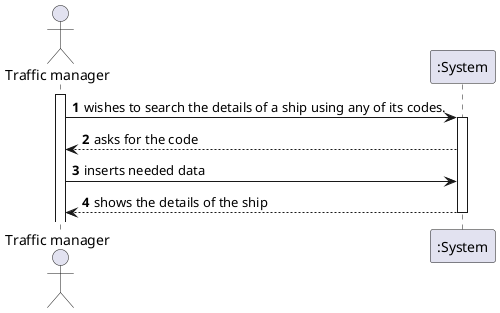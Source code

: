 @startuml
'https://plantuml.com/sequence-diagram

autonumber
actor "Traffic manager" as TM

activate TM
TM-> ":System" : wishes to search the details of a ship using any of its codes.
activate ":System"

":System" --> TM : asks for the code
TM-> ":System" : inserts needed data
":System" --> TM : shows the details of the ship

deactivate ":System"

@enduml